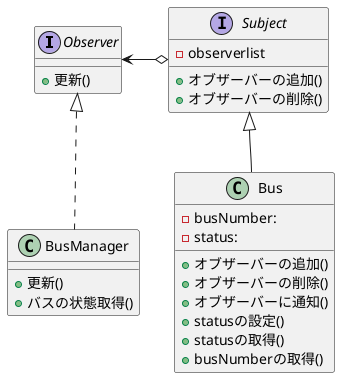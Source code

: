 @startuml observerの事例

interface Observer {
    +更新()
}

interface Subject {
    -observerlist
    +オブザーバーの追加()
    +オブザーバーの削除()
}

class Bus extends Subject {
    -busNumber:
    -status: 
    +オブザーバーの追加()
    +オブザーバーの削除()
    +オブザーバーに通知()
    +statusの設定()
    +statusの取得()
    +busNumberの取得()
}

class BusManager implements Observer {
    +更新()
    +バスの状態取得()
}

Observer <-right-o Subject

@enduml
